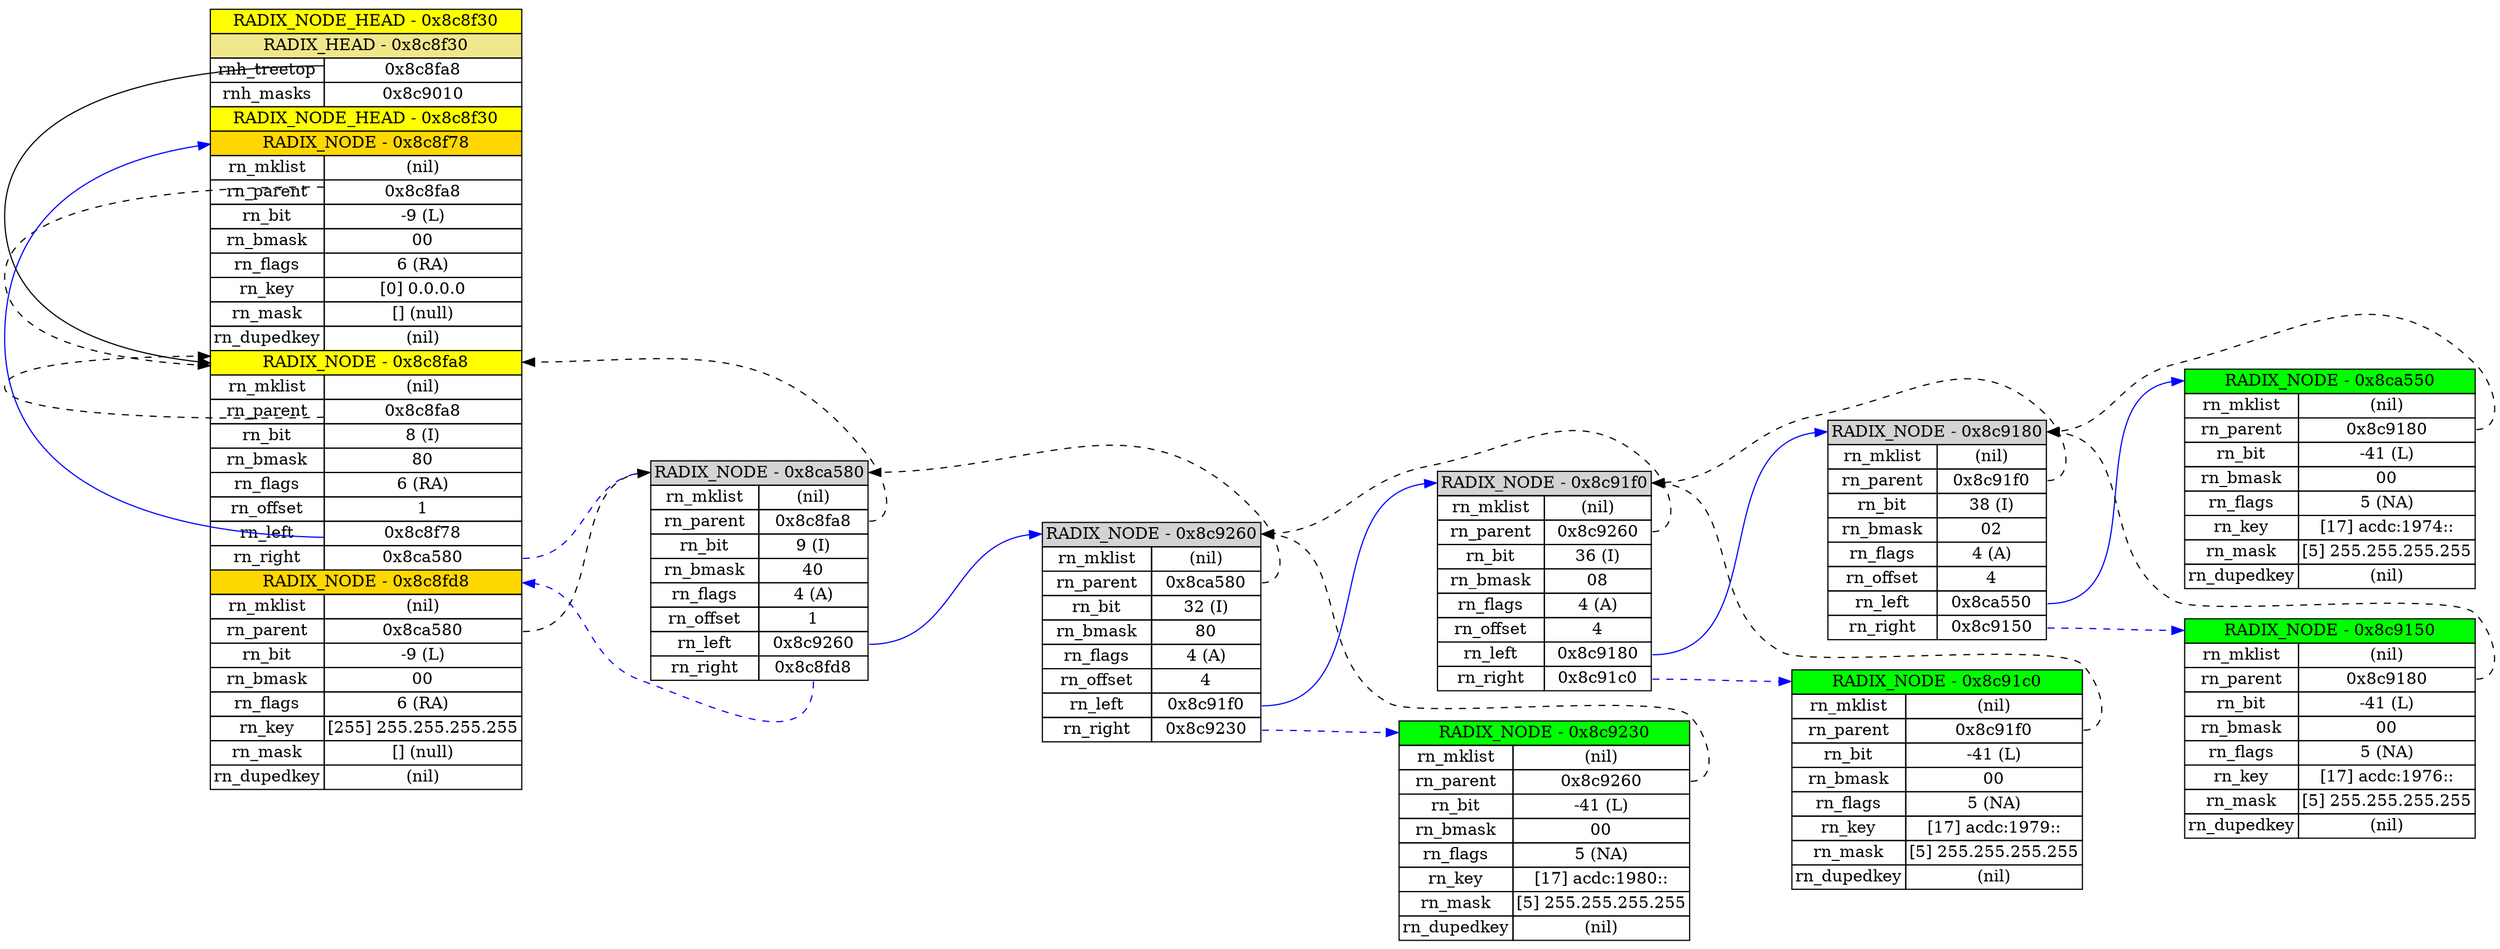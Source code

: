 digraph G {
  rankdir="LR";
  ranksep="1.0 equally";

N0x8c8f30 [label=<  <TABLE BORDER="0" CELLBORDER="1" CELLSPACING="0">
    <TR><TD PORT="N0x8c8f30" COLSPAN="2" BGCOLOR="yellow">RADIX_NODE_HEAD - 0x8c8f30</TD></TR>
    <TR><TD PORT="N0x8c8f30" COLSPAN="2" BGCOLOR="khaki">RADIX_HEAD - 0x8c8f30</TD></TR>
    <TR><TD>rnh_treetop</TD><TD PORT="N0x8c8f30_2">0x8c8fa8</TD></TR>
    <TR><TD>rnh_masks</TD><TD> 0x8c9010 </TD></TR>
    <TR><TD PORT="N0x8c8f30" COLSPAN="2" BGCOLOR="yellow">RADIX_NODE_HEAD - 0x8c8f30</TD></TR>
    <TR><TD PORT="N0x8c8f78" COLSPAN="2" BGCOLOR="gold">RADIX_NODE - 0x8c8f78</TD></TR>
    <TR><TD>rn_mklist</TD><TD>(nil)</TD></TR>
    <TR><TD>rn_parent</TD><TD PORT="N0x8c8f30_7">0x8c8fa8</TD></TR>
    <TR><TD>rn_bit</TD><TD>-9 (L)</TD></TR>
    <TR><TD>rn_bmask</TD><TD>00</TD></TR>
    <TR><TD>rn_flags</TD><TD>6 (RA)</TD></TR>
    <TR><TD>rn_key</TD><TD>[0] 0.0.0.0</TD></TR>
    <TR><TD>rn_mask</TD><TD>[] (null)</TD></TR>
    <TR><TD>rn_dupedkey</TD><TD>(nil)</TD></TR>
    <TR><TD PORT="N0x8c8fa8" COLSPAN="2" BGCOLOR="yellow">RADIX_NODE - 0x8c8fa8</TD></TR>
    <TR><TD>rn_mklist</TD><TD>(nil)</TD></TR>
    <TR><TD>rn_parent</TD><TD PORT="N0x8c8f30_16">0x8c8fa8</TD></TR>
    <TR><TD>rn_bit</TD><TD>8 (I)</TD></TR>
    <TR><TD>rn_bmask</TD><TD>80</TD></TR>
    <TR><TD>rn_flags</TD><TD>6 (RA)</TD></TR>
    <TR><TD>rn_offset</TD><TD>1</TD></TR>
    <TR><TD>rn_left</TD><TD PORT="N0x8c8f30_21">0x8c8f78</TD></TR>
    <TR><TD>rn_right</TD><TD PORT="N0x8c8f30_22">0x8ca580</TD></TR>
    <TR><TD PORT="N0x8c8fd8" COLSPAN="2" BGCOLOR="gold">RADIX_NODE - 0x8c8fd8</TD></TR>
    <TR><TD>rn_mklist</TD><TD>(nil)</TD></TR>
    <TR><TD>rn_parent</TD><TD PORT="N0x8c8f30_25">0x8ca580</TD></TR>
    <TR><TD>rn_bit</TD><TD>-9 (L)</TD></TR>
    <TR><TD>rn_bmask</TD><TD>00</TD></TR>
    <TR><TD>rn_flags</TD><TD>6 (RA)</TD></TR>
    <TR><TD>rn_key</TD><TD>[255] 255.255.255.255</TD></TR>
    <TR><TD>rn_mask</TD><TD>[] (null)</TD></TR>
    <TR><TD>rn_dupedkey</TD><TD>(nil)</TD></TR>
  </TABLE>
>,shape="plaintext"];

N0x8ca580 [label=<  <TABLE BORDER="0" CELLBORDER="1" CELLSPACING="0">
    <TR><TD PORT="N0x8ca580" COLSPAN="2" BGCOLOR="lightgrey">RADIX_NODE - 0x8ca580</TD></TR>
    <TR><TD>rn_mklist</TD><TD>(nil)</TD></TR>
    <TR><TD>rn_parent</TD><TD PORT="N0x8ca580_2">0x8c8fa8</TD></TR>
    <TR><TD>rn_bit</TD><TD>9 (I)</TD></TR>
    <TR><TD>rn_bmask</TD><TD>40</TD></TR>
    <TR><TD>rn_flags</TD><TD>4 (A)</TD></TR>
    <TR><TD>rn_offset</TD><TD>1</TD></TR>
    <TR><TD>rn_left</TD><TD PORT="N0x8ca580_7">0x8c9260</TD></TR>
    <TR><TD>rn_right</TD><TD PORT="N0x8ca580_8">0x8c8fd8</TD></TR>
  </TABLE>
>,shape="plaintext"];

N0x8c9260 [label=<  <TABLE BORDER="0" CELLBORDER="1" CELLSPACING="0">
    <TR><TD PORT="N0x8c9260" COLSPAN="2" BGCOLOR="lightgrey">RADIX_NODE - 0x8c9260</TD></TR>
    <TR><TD>rn_mklist</TD><TD>(nil)</TD></TR>
    <TR><TD>rn_parent</TD><TD PORT="N0x8c9260_2">0x8ca580</TD></TR>
    <TR><TD>rn_bit</TD><TD>32 (I)</TD></TR>
    <TR><TD>rn_bmask</TD><TD>80</TD></TR>
    <TR><TD>rn_flags</TD><TD>4 (A)</TD></TR>
    <TR><TD>rn_offset</TD><TD>4</TD></TR>
    <TR><TD>rn_left</TD><TD PORT="N0x8c9260_7">0x8c91f0</TD></TR>
    <TR><TD>rn_right</TD><TD PORT="N0x8c9260_8">0x8c9230</TD></TR>
  </TABLE>
>,shape="plaintext"];

N0x8c91f0 [label=<  <TABLE BORDER="0" CELLBORDER="1" CELLSPACING="0">
    <TR><TD PORT="N0x8c91f0" COLSPAN="2" BGCOLOR="lightgrey">RADIX_NODE - 0x8c91f0</TD></TR>
    <TR><TD>rn_mklist</TD><TD>(nil)</TD></TR>
    <TR><TD>rn_parent</TD><TD PORT="N0x8c91f0_2">0x8c9260</TD></TR>
    <TR><TD>rn_bit</TD><TD>36 (I)</TD></TR>
    <TR><TD>rn_bmask</TD><TD>08</TD></TR>
    <TR><TD>rn_flags</TD><TD>4 (A)</TD></TR>
    <TR><TD>rn_offset</TD><TD>4</TD></TR>
    <TR><TD>rn_left</TD><TD PORT="N0x8c91f0_7">0x8c9180</TD></TR>
    <TR><TD>rn_right</TD><TD PORT="N0x8c91f0_8">0x8c91c0</TD></TR>
  </TABLE>
>,shape="plaintext"];

N0x8c9180 [label=<  <TABLE BORDER="0" CELLBORDER="1" CELLSPACING="0">
    <TR><TD PORT="N0x8c9180" COLSPAN="2" BGCOLOR="lightgrey">RADIX_NODE - 0x8c9180</TD></TR>
    <TR><TD>rn_mklist</TD><TD>(nil)</TD></TR>
    <TR><TD>rn_parent</TD><TD PORT="N0x8c9180_2">0x8c91f0</TD></TR>
    <TR><TD>rn_bit</TD><TD>38 (I)</TD></TR>
    <TR><TD>rn_bmask</TD><TD>02</TD></TR>
    <TR><TD>rn_flags</TD><TD>4 (A)</TD></TR>
    <TR><TD>rn_offset</TD><TD>4</TD></TR>
    <TR><TD>rn_left</TD><TD PORT="N0x8c9180_7">0x8ca550</TD></TR>
    <TR><TD>rn_right</TD><TD PORT="N0x8c9180_8">0x8c9150</TD></TR>
  </TABLE>
>,shape="plaintext"];

N0x8ca550 [label=<  <TABLE BORDER="0" CELLBORDER="1" CELLSPACING="0">
    <TR><TD PORT="N0x8ca550" COLSPAN="2" BGCOLOR="green">RADIX_NODE - 0x8ca550</TD></TR>
    <TR><TD>rn_mklist</TD><TD>(nil)</TD></TR>
    <TR><TD>rn_parent</TD><TD PORT="N0x8ca550_2">0x8c9180</TD></TR>
    <TR><TD>rn_bit</TD><TD>-41 (L)</TD></TR>
    <TR><TD>rn_bmask</TD><TD>00</TD></TR>
    <TR><TD>rn_flags</TD><TD>5 (NA)</TD></TR>
    <TR><TD>rn_key</TD><TD>[17] acdc:1974::</TD></TR>
    <TR><TD>rn_mask</TD><TD>[5] 255.255.255.255</TD></TR>
    <TR><TD>rn_dupedkey</TD><TD>(nil)</TD></TR>
  </TABLE>
>,shape="plaintext"];

N0x8c9150 [label=<  <TABLE BORDER="0" CELLBORDER="1" CELLSPACING="0">
    <TR><TD PORT="N0x8c9150" COLSPAN="2" BGCOLOR="green">RADIX_NODE - 0x8c9150</TD></TR>
    <TR><TD>rn_mklist</TD><TD>(nil)</TD></TR>
    <TR><TD>rn_parent</TD><TD PORT="N0x8c9150_2">0x8c9180</TD></TR>
    <TR><TD>rn_bit</TD><TD>-41 (L)</TD></TR>
    <TR><TD>rn_bmask</TD><TD>00</TD></TR>
    <TR><TD>rn_flags</TD><TD>5 (NA)</TD></TR>
    <TR><TD>rn_key</TD><TD>[17] acdc:1976::</TD></TR>
    <TR><TD>rn_mask</TD><TD>[5] 255.255.255.255</TD></TR>
    <TR><TD>rn_dupedkey</TD><TD>(nil)</TD></TR>
  </TABLE>
>,shape="plaintext"];

N0x8c91c0 [label=<  <TABLE BORDER="0" CELLBORDER="1" CELLSPACING="0">
    <TR><TD PORT="N0x8c91c0" COLSPAN="2" BGCOLOR="green">RADIX_NODE - 0x8c91c0</TD></TR>
    <TR><TD>rn_mklist</TD><TD>(nil)</TD></TR>
    <TR><TD>rn_parent</TD><TD PORT="N0x8c91c0_2">0x8c91f0</TD></TR>
    <TR><TD>rn_bit</TD><TD>-41 (L)</TD></TR>
    <TR><TD>rn_bmask</TD><TD>00</TD></TR>
    <TR><TD>rn_flags</TD><TD>5 (NA)</TD></TR>
    <TR><TD>rn_key</TD><TD>[17] acdc:1979::</TD></TR>
    <TR><TD>rn_mask</TD><TD>[5] 255.255.255.255</TD></TR>
    <TR><TD>rn_dupedkey</TD><TD>(nil)</TD></TR>
  </TABLE>
>,shape="plaintext"];

N0x8c9230 [label=<  <TABLE BORDER="0" CELLBORDER="1" CELLSPACING="0">
    <TR><TD PORT="N0x8c9230" COLSPAN="2" BGCOLOR="green">RADIX_NODE - 0x8c9230</TD></TR>
    <TR><TD>rn_mklist</TD><TD>(nil)</TD></TR>
    <TR><TD>rn_parent</TD><TD PORT="N0x8c9230_2">0x8c9260</TD></TR>
    <TR><TD>rn_bit</TD><TD>-41 (L)</TD></TR>
    <TR><TD>rn_bmask</TD><TD>00</TD></TR>
    <TR><TD>rn_flags</TD><TD>5 (NA)</TD></TR>
    <TR><TD>rn_key</TD><TD>[17] acdc:1980::</TD></TR>
    <TR><TD>rn_mask</TD><TD>[5] 255.255.255.255</TD></TR>
    <TR><TD>rn_dupedkey</TD><TD>(nil)</TD></TR>
  </TABLE>
>,shape="plaintext"];

N0x8c8f30:N0x8c8f30_2 -> N0x8c8f30:N0x8c8fa8 [style="solid", color="black"]
N0x8c8f30:N0x8c8f30_7 -> N0x8c8f30:N0x8c8fa8 [style="dashed"]
N0x8c8f30:N0x8c8f30_16 -> N0x8c8f30:N0x8c8fa8 [style="dashed"]
N0x8c8f30:N0x8c8f30_21 -> N0x8c8f30:N0x8c8f78 [style="solid",  color="blue"]
N0x8c8f30:N0x8c8f30_22 -> N0x8ca580:N0x8ca580 [style="dashed",  color="blue"]
N0x8c8f30:N0x8c8f30_25 -> N0x8ca580:N0x8ca580 [style="dashed"]
N0x8ca580:N0x8ca580_2 -> N0x8c8f30:N0x8c8fa8 [style="dashed"]
N0x8ca580:N0x8ca580_7 -> N0x8c9260:N0x8c9260 [style="solid",  color="blue"]
N0x8ca580:N0x8ca580_8 -> N0x8c8f30:N0x8c8fd8 [style="dashed",  color="blue"]
N0x8c9260:N0x8c9260_2 -> N0x8ca580:N0x8ca580 [style="dashed"]
N0x8c9260:N0x8c9260_7 -> N0x8c91f0:N0x8c91f0 [style="solid",  color="blue"]
N0x8c9260:N0x8c9260_8 -> N0x8c9230:N0x8c9230 [style="dashed",  color="blue"]
N0x8c91f0:N0x8c91f0_2 -> N0x8c9260:N0x8c9260 [style="dashed"]
N0x8c91f0:N0x8c91f0_7 -> N0x8c9180:N0x8c9180 [style="solid",  color="blue"]
N0x8c91f0:N0x8c91f0_8 -> N0x8c91c0:N0x8c91c0 [style="dashed",  color="blue"]
N0x8c9180:N0x8c9180_2 -> N0x8c91f0:N0x8c91f0 [style="dashed"]
N0x8c9180:N0x8c9180_7 -> N0x8ca550:N0x8ca550 [style="solid",  color="blue"]
N0x8c9180:N0x8c9180_8 -> N0x8c9150:N0x8c9150 [style="dashed",  color="blue"]
N0x8ca550:N0x8ca550_2 -> N0x8c9180:N0x8c9180 [style="dashed"]
N0x8c9150:N0x8c9150_2 -> N0x8c9180:N0x8c9180 [style="dashed"]
N0x8c91c0:N0x8c91c0_2 -> N0x8c91f0:N0x8c91f0 [style="dashed"]
N0x8c9230:N0x8c9230_2 -> N0x8c9260:N0x8c9260 [style="dashed"]
}